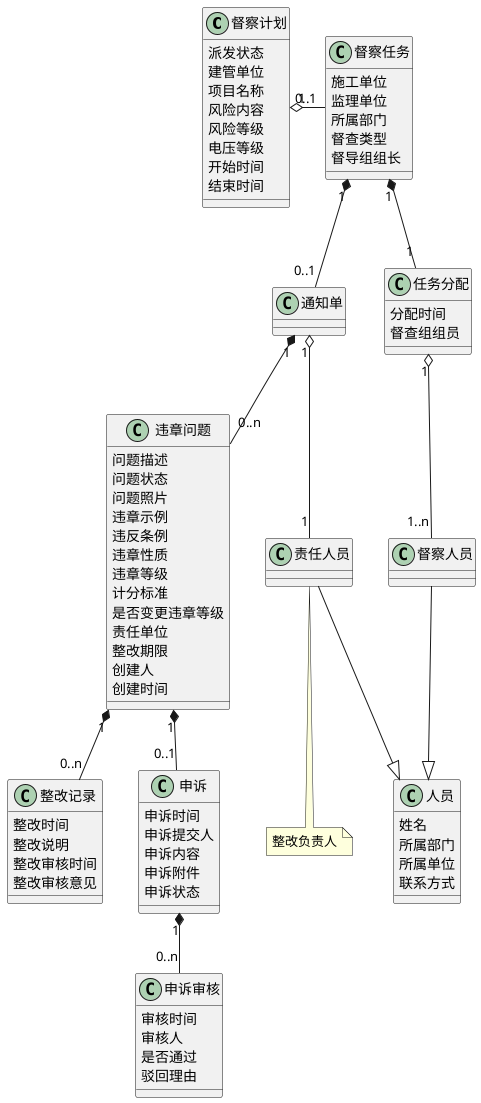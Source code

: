 ' 参考： https://plantuml.com/zh/class-diagram
@startuml model

class 督察计划 {
    派发状态
    建管单位
    项目名称
    风险内容
    风险等级
    电压等级
    开始时间
    结束时间
}
class 督察任务 {
    施工单位
    监理单位
    所属部门
    督查类型
    督导组组长
}
class 通知单{

}
class 违章问题 {
    问题描述
    问题状态
    问题照片
    违章示例
    违反条例
    违章性质
    违章等级
    计分标准
    是否变更违章等级
    责任单位
    整改期限
    创建人
    创建时间
}

class 任务分配{
    分配时间
    督查组组员
}

class 人员{
    姓名
    所属部门
    所属单位
    联系方式
}

class 整改记录{
    整改时间
    整改说明
    整改审核时间
    整改审核意见
}

class 申诉{
    申诉时间
    申诉提交人
    申诉内容
    申诉附件
    申诉状态
}

class 申诉审核{
    审核时间
    审核人
    是否通过
    驳回理由
}
class 督察人员
class 责任人员

note "整改负责人" as N1
责任人员 .. N1

督察人员 --|> 人员
责任人员 --|> 人员

督察计划 "1" o--right "0..1" 督察任务
督察任务 "1" *-- "0..1" 通知单
通知单 "1" *-- "0..n" 违章问题
督察任务 "1" *-- "1" 任务分配 
任务分配 "1" o-- "1..n" 督察人员
通知单 "1" o-- "1" 责任人员
违章问题 "1" *-- "0..1" 申诉
违章问题 "1" *-- "0..n" 整改记录

申诉 "1" *-- "0..n" 申诉审核
@enduml